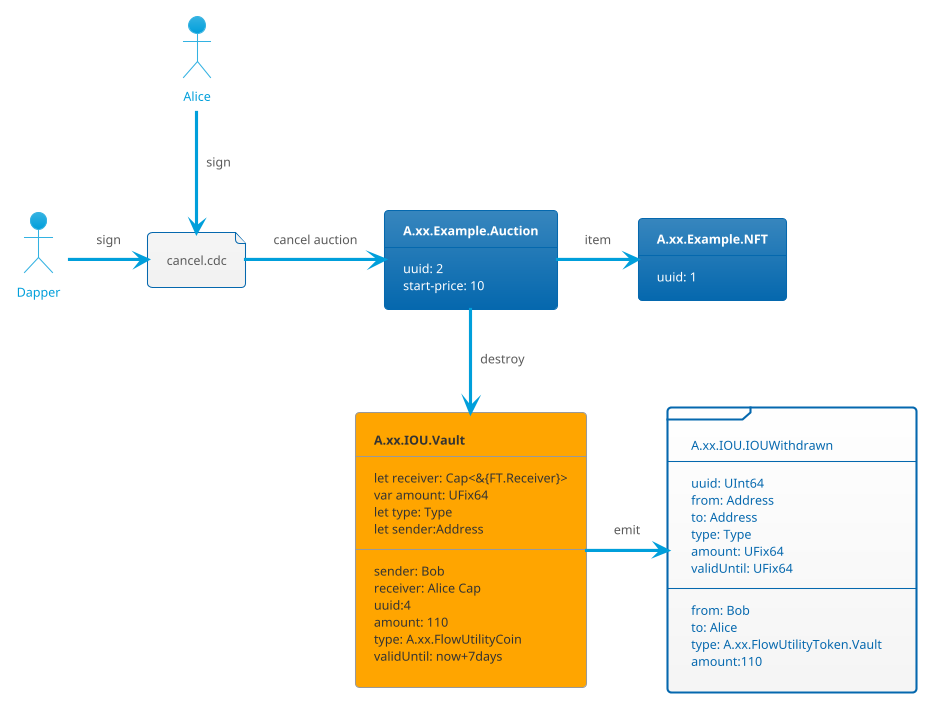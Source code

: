 @startuml
!theme bluegray

actor Alice

file Bid [
    cancel.cdc
]

frame iouupdated [
    A.xx.IOU.IOUWithdrawn
    ---
    uuid: UInt64
    from: Address
    to: Address
    type: Type
    amount: UFix64
    validUntil: UFix64
    ---
    from: Bob
    to: Alice
    type: A.xx.FlowUtilityToken.Vault
    amount:110
]


card NFT [
    <b>A.xx.Example.NFT
    ---
    uuid: 1
]

card Auction [
    <b>A.xx.Example.Auction
    ---
    uuid: 2
    start-price: 10
]

agent IOU [
    <b>A.xx.IOU.Vault
    ---
    let receiver: Cap<&{FT.Receiver}>
    var amount: UFix64
    let type: Type
    let sender:Address
    ---
    sender: Bob
    receiver: Alice Cap
    uuid:4
    amount: 110
    type: A.xx.FlowUtilityCoin
    validUntil: now+7days
]

Alice --> Bid : sign
Dapper -right-> Bid: sign

Bid -right-> Auction: cancel auction
Auction -down-> IOU : destroy


Auction -right-> NFT : item 

IOU -right-> iouupdated: emit

@enduml